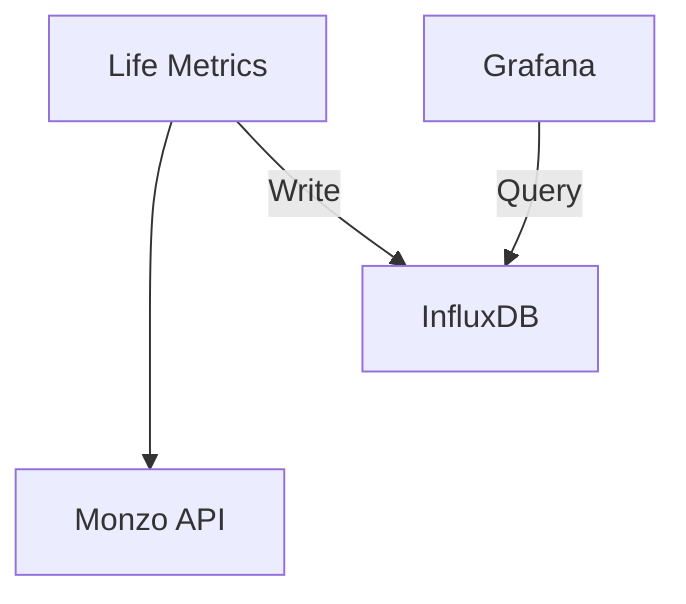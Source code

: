 graph TD
    LifeMetrics["Life Metrics"] ---> MonzoAPI["Monzo API"]
    LifeMetrics --> |Write|InfluxDB
    Grafana --> |Query|InfluxDB